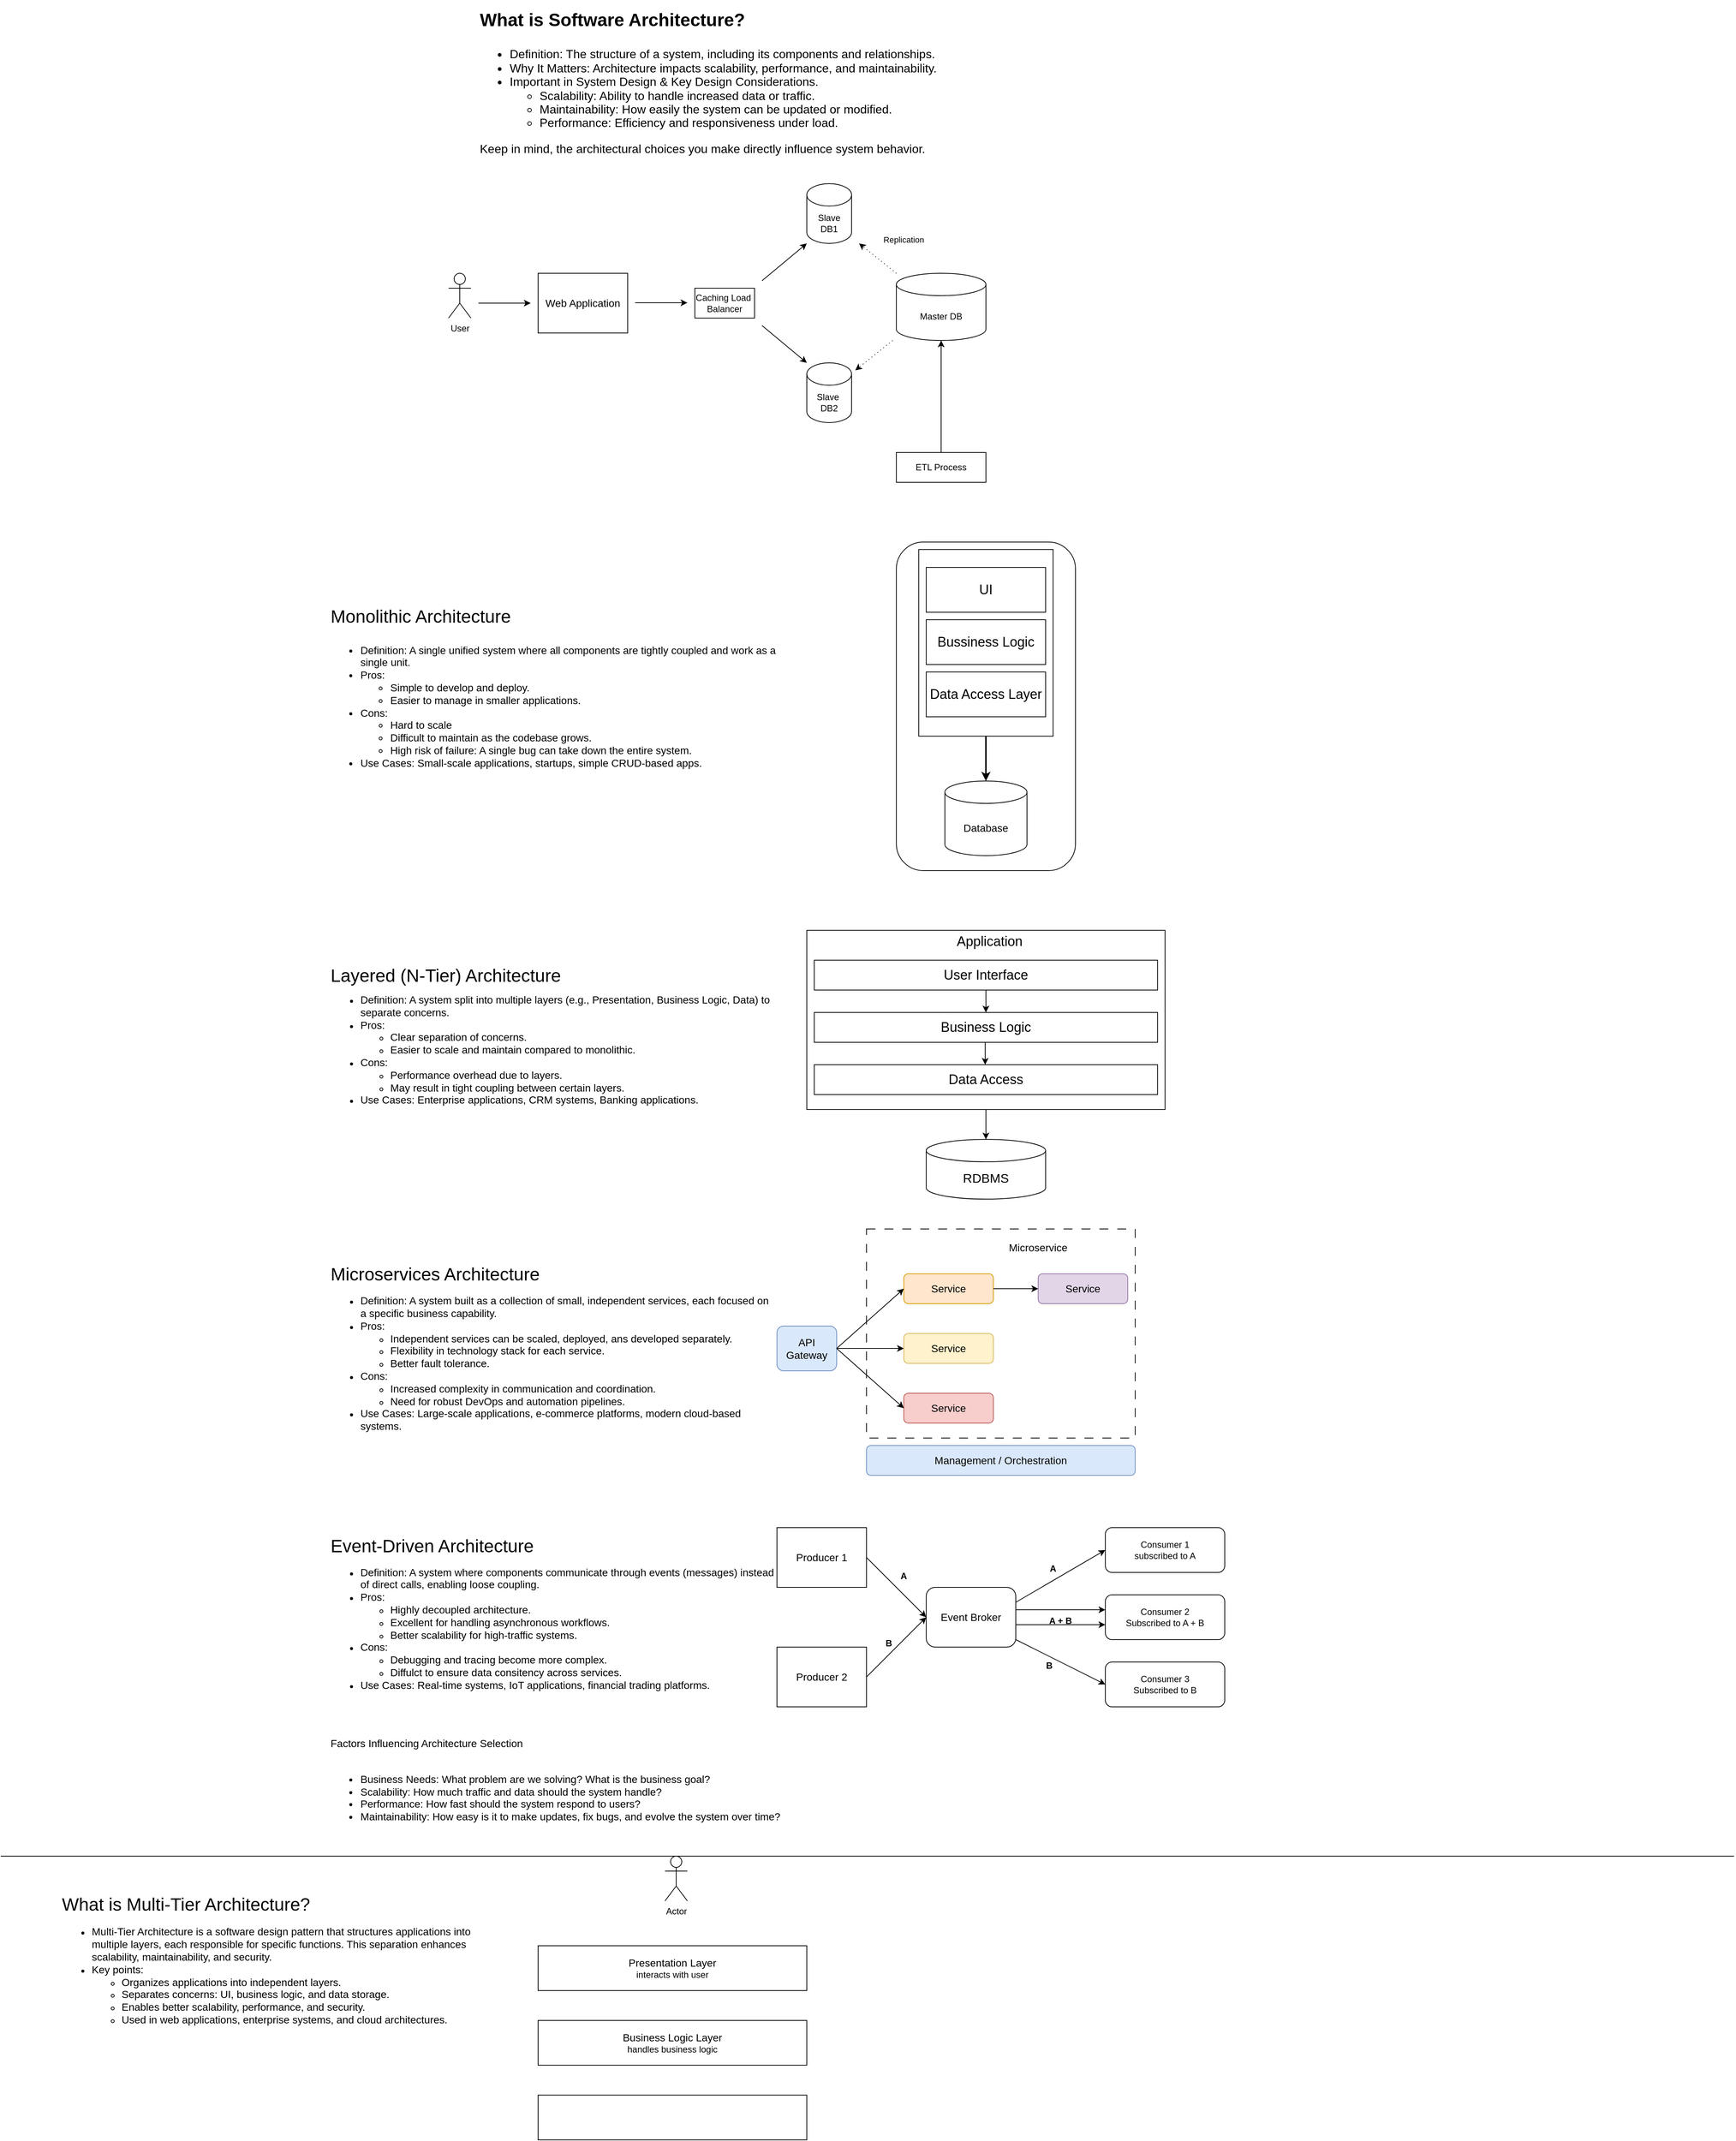 <mxfile version="28.1.0">
  <diagram name="Page-1" id="RwQK2g2WivvjtjlnBLOp">
    <mxGraphModel dx="1880" dy="570" grid="1" gridSize="10" guides="1" tooltips="1" connect="1" arrows="1" fold="1" page="1" pageScale="1" pageWidth="850" pageHeight="1100" math="0" shadow="0">
      <root>
        <mxCell id="0" />
        <mxCell id="1" parent="0" />
        <mxCell id="CFSbIhuwtXft6gbCC_ix-2" value="&lt;p class=&quot;MsoNormal&quot;&gt;&lt;b&gt;&lt;span style=&quot;font-size:18.0pt;line-height:115%&quot;&gt;What is Software Architecture?&lt;/span&gt;&lt;/b&gt;&lt;/p&gt;" style="text;html=1;align=left;verticalAlign=middle;whiteSpace=wrap;rounded=0;" parent="1" vertex="1">
          <mxGeometry x="-80" y="40" width="920" height="40" as="geometry" />
        </mxCell>
        <mxCell id="CFSbIhuwtXft6gbCC_ix-3" value="&lt;br&gt;&lt;div&gt;&lt;span style=&quot;line-height: 115%; font-size: 16px;&quot;&gt;&lt;div style=&quot;&quot;&gt;&lt;ul&gt;&lt;li&gt;Definition: The structure of a system, including its components and relationships.&lt;/li&gt;&lt;li&gt;Why It Matters: Architecture impacts scalability, performance, and maintainability.&lt;/li&gt;&lt;li&gt;Important in System Design &amp;amp; Key Design Considerations.&lt;/li&gt;&lt;ul&gt;&lt;li&gt;Scalability: Ability to handle increased data or traffic.&lt;/li&gt;&lt;li&gt;Maintainability: How easily the system can be updated or modified.&lt;/li&gt;&lt;li&gt;Performance: Efficiency and responsiveness under load.&lt;/li&gt;&lt;/ul&gt;&lt;/ul&gt;&lt;/div&gt;&lt;div style=&quot;&quot;&gt;Keep in mind, the architectural choices you make directly influence system behavior.&lt;/div&gt;&lt;/span&gt;&lt;/div&gt;" style="text;html=1;align=left;verticalAlign=middle;whiteSpace=wrap;rounded=0;" parent="1" vertex="1">
          <mxGeometry x="-80" y="80" width="880" height="150" as="geometry" />
        </mxCell>
        <mxCell id="CFSbIhuwtXft6gbCC_ix-4" value="User" style="shape=umlActor;verticalLabelPosition=bottom;verticalAlign=top;html=1;outlineConnect=0;" parent="1" vertex="1">
          <mxGeometry x="-120" y="400" width="30" height="60" as="geometry" />
        </mxCell>
        <mxCell id="CFSbIhuwtXft6gbCC_ix-5" value="&lt;font style=&quot;font-size: 14px;&quot;&gt;Web Application&lt;/font&gt;" style="rounded=0;whiteSpace=wrap;html=1;" parent="1" vertex="1">
          <mxGeometry y="400" width="120" height="80" as="geometry" />
        </mxCell>
        <mxCell id="CFSbIhuwtXft6gbCC_ix-6" value="" style="endArrow=classic;html=1;rounded=0;" parent="1" edge="1">
          <mxGeometry width="50" height="50" relative="1" as="geometry">
            <mxPoint x="-80" y="440" as="sourcePoint" />
            <mxPoint x="-10" y="440" as="targetPoint" />
          </mxGeometry>
        </mxCell>
        <mxCell id="CFSbIhuwtXft6gbCC_ix-7" value="Caching Load&amp;nbsp;&lt;div&gt;Balancer&lt;/div&gt;" style="rounded=0;whiteSpace=wrap;html=1;" parent="1" vertex="1">
          <mxGeometry x="210" y="420" width="80" height="40" as="geometry" />
        </mxCell>
        <mxCell id="CFSbIhuwtXft6gbCC_ix-8" value="" style="endArrow=classic;html=1;rounded=0;" parent="1" edge="1">
          <mxGeometry width="50" height="50" relative="1" as="geometry">
            <mxPoint x="130" y="439.5" as="sourcePoint" />
            <mxPoint x="200" y="439.5" as="targetPoint" />
          </mxGeometry>
        </mxCell>
        <mxCell id="CFSbIhuwtXft6gbCC_ix-9" value="Slave&lt;div&gt;&lt;span style=&quot;background-color: transparent; color: light-dark(rgb(0, 0, 0), rgb(255, 255, 255));&quot;&gt;DB1&lt;/span&gt;&lt;/div&gt;" style="shape=cylinder3;whiteSpace=wrap;html=1;boundedLbl=1;backgroundOutline=1;size=15;" parent="1" vertex="1">
          <mxGeometry x="360" y="280" width="60" height="80" as="geometry" />
        </mxCell>
        <mxCell id="CFSbIhuwtXft6gbCC_ix-10" value="Slave&amp;nbsp;&lt;div&gt;DB2&lt;/div&gt;" style="shape=cylinder3;whiteSpace=wrap;html=1;boundedLbl=1;backgroundOutline=1;size=15;" parent="1" vertex="1">
          <mxGeometry x="360" y="520" width="60" height="80" as="geometry" />
        </mxCell>
        <mxCell id="CFSbIhuwtXft6gbCC_ix-11" value="" style="endArrow=classic;html=1;rounded=0;" parent="1" edge="1">
          <mxGeometry width="50" height="50" relative="1" as="geometry">
            <mxPoint x="300" y="410" as="sourcePoint" />
            <mxPoint x="360" y="360" as="targetPoint" />
          </mxGeometry>
        </mxCell>
        <mxCell id="CFSbIhuwtXft6gbCC_ix-12" value="" style="endArrow=classic;html=1;rounded=0;" parent="1" edge="1">
          <mxGeometry width="50" height="50" relative="1" as="geometry">
            <mxPoint x="300" y="470" as="sourcePoint" />
            <mxPoint x="360" y="520" as="targetPoint" />
          </mxGeometry>
        </mxCell>
        <mxCell id="CFSbIhuwtXft6gbCC_ix-13" value="Master DB" style="shape=cylinder3;whiteSpace=wrap;html=1;boundedLbl=1;backgroundOutline=1;size=15;" parent="1" vertex="1">
          <mxGeometry x="480" y="400" width="120" height="90" as="geometry" />
        </mxCell>
        <mxCell id="CFSbIhuwtXft6gbCC_ix-14" value="" style="endArrow=classic;html=1;rounded=0;dashed=1;dashPattern=1 4;" parent="1" edge="1">
          <mxGeometry width="50" height="50" relative="1" as="geometry">
            <mxPoint x="480" y="400" as="sourcePoint" />
            <mxPoint x="430" y="360" as="targetPoint" />
          </mxGeometry>
        </mxCell>
        <mxCell id="CFSbIhuwtXft6gbCC_ix-15" value="&lt;font&gt;Replication&lt;/font&gt;" style="text;html=1;align=center;verticalAlign=middle;whiteSpace=wrap;rounded=0;fontSize=11;" parent="1" vertex="1">
          <mxGeometry x="460" y="340" width="60" height="30" as="geometry" />
        </mxCell>
        <mxCell id="CFSbIhuwtXft6gbCC_ix-16" value="" style="endArrow=classic;html=1;rounded=0;dashed=1;dashPattern=1 4;" parent="1" edge="1">
          <mxGeometry width="50" height="50" relative="1" as="geometry">
            <mxPoint x="475" y="490" as="sourcePoint" />
            <mxPoint x="425" y="530" as="targetPoint" />
          </mxGeometry>
        </mxCell>
        <mxCell id="CFSbIhuwtXft6gbCC_ix-17" value="ETL Process" style="rounded=0;whiteSpace=wrap;html=1;" parent="1" vertex="1">
          <mxGeometry x="480" y="640" width="120" height="40" as="geometry" />
        </mxCell>
        <mxCell id="CFSbIhuwtXft6gbCC_ix-18" value="" style="endArrow=classic;html=1;rounded=0;exitX=0.5;exitY=0;exitDx=0;exitDy=0;entryX=0.5;entryY=1;entryDx=0;entryDy=0;entryPerimeter=0;" parent="1" source="CFSbIhuwtXft6gbCC_ix-17" target="CFSbIhuwtXft6gbCC_ix-13" edge="1">
          <mxGeometry width="50" height="50" relative="1" as="geometry">
            <mxPoint x="550" y="540" as="sourcePoint" />
            <mxPoint x="490" y="605" as="targetPoint" />
          </mxGeometry>
        </mxCell>
        <mxCell id="I4dAItv38hqPVrRyuluG-1" value="&lt;font style=&quot;font-size: 24px;&quot;&gt;Monolithic Architecture&amp;nbsp;&lt;/font&gt;" style="text;html=1;align=left;verticalAlign=middle;whiteSpace=wrap;rounded=0;fontSize=17;" vertex="1" parent="1">
          <mxGeometry x="-280" y="840" width="600" height="40" as="geometry" />
        </mxCell>
        <mxCell id="I4dAItv38hqPVrRyuluG-2" value="&lt;ul&gt;&lt;li&gt;&lt;font&gt;Definition: A single unified system where all components are tightly coupled and work as a single unit.&lt;/font&gt;&lt;/li&gt;&lt;li&gt;&lt;font&gt;Pros:&lt;/font&gt;&lt;/li&gt;&lt;ul&gt;&lt;li&gt;&lt;font&gt;Simple to develop and deploy.&lt;/font&gt;&lt;/li&gt;&lt;li&gt;&lt;font&gt;Easier to manage in smaller applications.&lt;/font&gt;&lt;/li&gt;&lt;/ul&gt;&lt;li&gt;&lt;font&gt;Cons:&lt;/font&gt;&lt;/li&gt;&lt;ul&gt;&lt;li&gt;&lt;font&gt;Hard to scale&lt;/font&gt;&lt;/li&gt;&lt;li&gt;&lt;font&gt;Difficult to maintain as the codebase grows.&lt;/font&gt;&lt;/li&gt;&lt;li&gt;&lt;font&gt;High risk of failure: A single bug can take down the entire system.&lt;/font&gt;&lt;/li&gt;&lt;/ul&gt;&lt;li&gt;&lt;font&gt;Use Cases: Small-scale applications, startups, simple CRUD-based apps.&lt;/font&gt;&lt;/li&gt;&lt;/ul&gt;" style="text;html=1;align=left;verticalAlign=middle;whiteSpace=wrap;rounded=0;fontSize=14;" vertex="1" parent="1">
          <mxGeometry x="-280" y="880" width="600" height="200" as="geometry" />
        </mxCell>
        <mxCell id="I4dAItv38hqPVrRyuluG-3" value="" style="rounded=1;whiteSpace=wrap;html=1;" vertex="1" parent="1">
          <mxGeometry x="480" y="760" width="240" height="440" as="geometry" />
        </mxCell>
        <mxCell id="I4dAItv38hqPVrRyuluG-4" value="&lt;font style=&quot;font-size: 14px;&quot;&gt;Database&lt;/font&gt;" style="shape=cylinder3;whiteSpace=wrap;html=1;boundedLbl=1;backgroundOutline=1;size=15;" vertex="1" parent="1">
          <mxGeometry x="545" y="1080" width="110" height="100" as="geometry" />
        </mxCell>
        <mxCell id="I4dAItv38hqPVrRyuluG-5" value="" style="rounded=0;whiteSpace=wrap;html=1;" vertex="1" parent="1">
          <mxGeometry x="510" y="770" width="180" height="250" as="geometry" />
        </mxCell>
        <mxCell id="I4dAItv38hqPVrRyuluG-6" value="" style="endArrow=classic;html=1;rounded=0;entryX=0.5;entryY=0;entryDx=0;entryDy=0;entryPerimeter=0;strokeWidth=2;" edge="1" parent="1" target="I4dAItv38hqPVrRyuluG-4">
          <mxGeometry width="50" height="50" relative="1" as="geometry">
            <mxPoint x="600" y="1020" as="sourcePoint" />
            <mxPoint x="650" y="970" as="targetPoint" />
          </mxGeometry>
        </mxCell>
        <mxCell id="I4dAItv38hqPVrRyuluG-7" value="&lt;font style=&quot;font-size: 18px;&quot;&gt;UI&lt;/font&gt;" style="rounded=0;whiteSpace=wrap;html=1;" vertex="1" parent="1">
          <mxGeometry x="520" y="794" width="160" height="60" as="geometry" />
        </mxCell>
        <mxCell id="I4dAItv38hqPVrRyuluG-8" value="&lt;font style=&quot;font-size: 18px;&quot;&gt;Bussiness Logic&lt;/font&gt;" style="rounded=0;whiteSpace=wrap;html=1;" vertex="1" parent="1">
          <mxGeometry x="520" y="864" width="160" height="60" as="geometry" />
        </mxCell>
        <mxCell id="I4dAItv38hqPVrRyuluG-9" value="&lt;font style=&quot;font-size: 18px;&quot;&gt;Data Access Layer&lt;/font&gt;" style="rounded=0;whiteSpace=wrap;html=1;" vertex="1" parent="1">
          <mxGeometry x="520" y="934" width="160" height="60" as="geometry" />
        </mxCell>
        <mxCell id="I4dAItv38hqPVrRyuluG-10" value="Layered (N-Tier) Architecture" style="text;whiteSpace=wrap;fontSize=24;" vertex="1" parent="1">
          <mxGeometry x="-280" y="1320" width="600" height="40" as="geometry" />
        </mxCell>
        <mxCell id="I4dAItv38hqPVrRyuluG-11" value="&lt;ul&gt;&lt;li&gt;&lt;font style=&quot;font-size: 14px;&quot;&gt;Definition: A system split into multiple layers (e.g., Presentation, Business Logic, Data) to separate concerns.&lt;/font&gt;&lt;/li&gt;&lt;li&gt;&lt;font style=&quot;font-size: 14px;&quot;&gt;Pros:&lt;/font&gt;&lt;/li&gt;&lt;ul&gt;&lt;li&gt;&lt;font style=&quot;&quot;&gt;&lt;span style=&quot;font-size: 14px;&quot;&gt;Clear separation of concerns.&lt;/span&gt;&lt;/font&gt;&lt;/li&gt;&lt;li&gt;&lt;font style=&quot;&quot;&gt;&lt;span style=&quot;font-size: 14px;&quot;&gt;Easier to scale and maintain compared to monolithic.&lt;/span&gt;&lt;/font&gt;&lt;/li&gt;&lt;/ul&gt;&lt;li&gt;&lt;span style=&quot;font-size: 14px;&quot;&gt;Cons:&lt;/span&gt;&lt;/li&gt;&lt;ul&gt;&lt;li&gt;&lt;span style=&quot;font-size: 14px;&quot;&gt;Performance overhead due to layers.&lt;/span&gt;&lt;/li&gt;&lt;li&gt;&lt;span style=&quot;font-size: 14px;&quot;&gt;May result in tight coupling between certain layers.&lt;/span&gt;&lt;/li&gt;&lt;/ul&gt;&lt;li&gt;&lt;span style=&quot;font-size: 14px;&quot;&gt;Use Cases: Enterprise applications, CRM systems, Banking applications.&lt;/span&gt;&lt;/li&gt;&lt;/ul&gt;" style="text;html=1;align=left;verticalAlign=middle;whiteSpace=wrap;rounded=0;" vertex="1" parent="1">
          <mxGeometry x="-280" y="1360" width="600" height="160" as="geometry" />
        </mxCell>
        <mxCell id="I4dAItv38hqPVrRyuluG-12" value="" style="rounded=0;whiteSpace=wrap;html=1;" vertex="1" parent="1">
          <mxGeometry x="360" y="1280" width="480" height="240" as="geometry" />
        </mxCell>
        <mxCell id="I4dAItv38hqPVrRyuluG-13" value="&lt;font style=&quot;font-size: 18px;&quot;&gt;Application&lt;/font&gt;" style="text;html=1;align=center;verticalAlign=middle;whiteSpace=wrap;rounded=0;" vertex="1" parent="1">
          <mxGeometry x="530" y="1280" width="150" height="30" as="geometry" />
        </mxCell>
        <mxCell id="I4dAItv38hqPVrRyuluG-15" value="&lt;font style=&quot;font-size: 18px;&quot;&gt;User Interface&lt;/font&gt;" style="rounded=0;whiteSpace=wrap;html=1;" vertex="1" parent="1">
          <mxGeometry x="370" y="1320" width="460" height="40" as="geometry" />
        </mxCell>
        <mxCell id="I4dAItv38hqPVrRyuluG-16" value="&lt;font style=&quot;font-size: 18px;&quot;&gt;Business Logic&lt;/font&gt;" style="rounded=0;whiteSpace=wrap;html=1;" vertex="1" parent="1">
          <mxGeometry x="370" y="1390" width="460" height="40" as="geometry" />
        </mxCell>
        <mxCell id="I4dAItv38hqPVrRyuluG-17" value="&lt;font style=&quot;font-size: 18px;&quot;&gt;Data Access&lt;/font&gt;" style="rounded=0;whiteSpace=wrap;html=1;" vertex="1" parent="1">
          <mxGeometry x="370" y="1460" width="460" height="40" as="geometry" />
        </mxCell>
        <mxCell id="I4dAItv38hqPVrRyuluG-18" value="" style="endArrow=classic;html=1;rounded=0;entryX=0.5;entryY=0;entryDx=0;entryDy=0;" edge="1" parent="1" target="I4dAItv38hqPVrRyuluG-16">
          <mxGeometry width="50" height="50" relative="1" as="geometry">
            <mxPoint x="600" y="1360" as="sourcePoint" />
            <mxPoint x="650" y="1310" as="targetPoint" />
          </mxGeometry>
        </mxCell>
        <mxCell id="I4dAItv38hqPVrRyuluG-22" value="" style="endArrow=classic;html=1;rounded=0;entryX=0.5;entryY=0;entryDx=0;entryDy=0;" edge="1" parent="1">
          <mxGeometry width="50" height="50" relative="1" as="geometry">
            <mxPoint x="599" y="1430" as="sourcePoint" />
            <mxPoint x="599" y="1460" as="targetPoint" />
          </mxGeometry>
        </mxCell>
        <mxCell id="I4dAItv38hqPVrRyuluG-23" value="&lt;font style=&quot;font-size: 17px;&quot;&gt;RDBMS&lt;/font&gt;" style="shape=cylinder3;whiteSpace=wrap;html=1;boundedLbl=1;backgroundOutline=1;size=15;" vertex="1" parent="1">
          <mxGeometry x="520" y="1560" width="160" height="80" as="geometry" />
        </mxCell>
        <mxCell id="I4dAItv38hqPVrRyuluG-24" value="" style="endArrow=classic;html=1;rounded=0;entryX=0.5;entryY=0;entryDx=0;entryDy=0;entryPerimeter=0;" edge="1" parent="1" target="I4dAItv38hqPVrRyuluG-23">
          <mxGeometry width="50" height="50" relative="1" as="geometry">
            <mxPoint x="600" y="1520" as="sourcePoint" />
            <mxPoint x="650" y="1470" as="targetPoint" />
          </mxGeometry>
        </mxCell>
        <mxCell id="I4dAItv38hqPVrRyuluG-25" value="Microservices Architecture" style="text;whiteSpace=wrap;fontSize=24;" vertex="1" parent="1">
          <mxGeometry x="-280" y="1720" width="600" height="40" as="geometry" />
        </mxCell>
        <mxCell id="I4dAItv38hqPVrRyuluG-26" value="&lt;ul&gt;&lt;li&gt;&lt;font style=&quot;font-size: 14px;&quot;&gt;Definition: A system built as a collection of small, independent services, each focused on a specific business capability.&lt;/font&gt;&lt;/li&gt;&lt;li&gt;&lt;font style=&quot;font-size: 14px;&quot;&gt;Pros:&lt;/font&gt;&lt;/li&gt;&lt;ul&gt;&lt;li&gt;&lt;font style=&quot;&quot;&gt;&lt;span style=&quot;font-size: 14px;&quot;&gt;Independent services can be scaled, deployed, ans developed separately.&lt;/span&gt;&lt;/font&gt;&lt;/li&gt;&lt;li&gt;&lt;font style=&quot;&quot;&gt;&lt;span style=&quot;font-size: 14px;&quot;&gt;Flexibility in technology stack for each service.&lt;/span&gt;&lt;/font&gt;&lt;/li&gt;&lt;li&gt;&lt;font style=&quot;&quot;&gt;&lt;span style=&quot;font-size: 14px;&quot;&gt;Better fault tolerance.&lt;/span&gt;&lt;/font&gt;&lt;/li&gt;&lt;/ul&gt;&lt;li&gt;&lt;span style=&quot;font-size: 14px;&quot;&gt;Cons:&lt;/span&gt;&lt;/li&gt;&lt;ul&gt;&lt;li&gt;&lt;span style=&quot;font-size: 14px;&quot;&gt;Increased complexity in communication and coordination.&lt;/span&gt;&lt;/li&gt;&lt;li&gt;&lt;span style=&quot;font-size: 14px;&quot;&gt;Need for robust DevOps and automation pipelines.&lt;/span&gt;&lt;/li&gt;&lt;/ul&gt;&lt;li&gt;&lt;span style=&quot;font-size: 14px;&quot;&gt;Use Cases: Large-scale applications, e-commerce platforms, modern cloud-based systems.&lt;/span&gt;&lt;/li&gt;&lt;/ul&gt;" style="text;html=1;align=left;verticalAlign=middle;whiteSpace=wrap;rounded=0;" vertex="1" parent="1">
          <mxGeometry x="-280" y="1760" width="600" height="200" as="geometry" />
        </mxCell>
        <mxCell id="I4dAItv38hqPVrRyuluG-27" value="" style="rounded=0;whiteSpace=wrap;html=1;dashed=1;dashPattern=12 12;" vertex="1" parent="1">
          <mxGeometry x="440" y="1680" width="360" height="280" as="geometry" />
        </mxCell>
        <mxCell id="I4dAItv38hqPVrRyuluG-28" value="&lt;font style=&quot;font-size: 14px;&quot;&gt;Microservice&lt;/font&gt;" style="text;html=1;align=center;verticalAlign=middle;whiteSpace=wrap;rounded=0;" vertex="1" parent="1">
          <mxGeometry x="620" y="1690" width="100" height="30" as="geometry" />
        </mxCell>
        <mxCell id="I4dAItv38hqPVrRyuluG-29" value="&lt;font style=&quot;font-size: 14px;&quot;&gt;API&lt;/font&gt;&lt;div&gt;&lt;font style=&quot;font-size: 14px;&quot;&gt;Gateway&lt;/font&gt;&lt;/div&gt;" style="rounded=1;whiteSpace=wrap;html=1;fillColor=#dae8fc;strokeColor=#6c8ebf;" vertex="1" parent="1">
          <mxGeometry x="320" y="1810" width="80" height="60" as="geometry" />
        </mxCell>
        <mxCell id="I4dAItv38hqPVrRyuluG-30" value="&lt;font style=&quot;font-size: 14px;&quot;&gt;Service&lt;/font&gt;" style="rounded=1;whiteSpace=wrap;html=1;fillColor=#ffe6cc;strokeColor=#d79b00;" vertex="1" parent="1">
          <mxGeometry x="490" y="1740" width="120" height="40" as="geometry" />
        </mxCell>
        <mxCell id="I4dAItv38hqPVrRyuluG-31" value="&lt;font style=&quot;font-size: 14px;&quot;&gt;Service&lt;/font&gt;" style="rounded=1;whiteSpace=wrap;html=1;fillColor=#fff2cc;strokeColor=#d6b656;" vertex="1" parent="1">
          <mxGeometry x="490" y="1820" width="120" height="40" as="geometry" />
        </mxCell>
        <mxCell id="I4dAItv38hqPVrRyuluG-32" value="&lt;font style=&quot;font-size: 14px;&quot;&gt;Service&lt;/font&gt;" style="rounded=1;whiteSpace=wrap;html=1;fillColor=#f8cecc;strokeColor=#b85450;" vertex="1" parent="1">
          <mxGeometry x="490" y="1900" width="120" height="40" as="geometry" />
        </mxCell>
        <mxCell id="I4dAItv38hqPVrRyuluG-33" value="&lt;font style=&quot;font-size: 14px;&quot;&gt;Service&lt;/font&gt;" style="rounded=1;whiteSpace=wrap;html=1;fillColor=#e1d5e7;strokeColor=#9673a6;" vertex="1" parent="1">
          <mxGeometry x="670" y="1740" width="120" height="40" as="geometry" />
        </mxCell>
        <mxCell id="I4dAItv38hqPVrRyuluG-34" value="&lt;font style=&quot;font-size: 14px;&quot;&gt;Management / Orchestration&lt;/font&gt;" style="rounded=1;whiteSpace=wrap;html=1;fillColor=#dae8fc;strokeColor=#6c8ebf;" vertex="1" parent="1">
          <mxGeometry x="440" y="1970" width="360" height="40" as="geometry" />
        </mxCell>
        <mxCell id="I4dAItv38hqPVrRyuluG-35" value="" style="endArrow=classic;html=1;rounded=0;entryX=0;entryY=0.5;entryDx=0;entryDy=0;exitX=1;exitY=0.5;exitDx=0;exitDy=0;" edge="1" parent="1" source="I4dAItv38hqPVrRyuluG-29" target="I4dAItv38hqPVrRyuluG-30">
          <mxGeometry width="50" height="50" relative="1" as="geometry">
            <mxPoint x="400" y="1850" as="sourcePoint" />
            <mxPoint x="450" y="1800" as="targetPoint" />
          </mxGeometry>
        </mxCell>
        <mxCell id="I4dAItv38hqPVrRyuluG-36" value="" style="endArrow=classic;html=1;rounded=0;entryX=0;entryY=0.5;entryDx=0;entryDy=0;exitX=1;exitY=0.5;exitDx=0;exitDy=0;" edge="1" parent="1" source="I4dAItv38hqPVrRyuluG-29" target="I4dAItv38hqPVrRyuluG-31">
          <mxGeometry width="50" height="50" relative="1" as="geometry">
            <mxPoint x="420" y="1880" as="sourcePoint" />
            <mxPoint x="470" y="1830" as="targetPoint" />
          </mxGeometry>
        </mxCell>
        <mxCell id="I4dAItv38hqPVrRyuluG-37" value="" style="endArrow=classic;html=1;rounded=0;exitX=1;exitY=0.5;exitDx=0;exitDy=0;entryX=0;entryY=0.5;entryDx=0;entryDy=0;" edge="1" parent="1" source="I4dAItv38hqPVrRyuluG-29" target="I4dAItv38hqPVrRyuluG-32">
          <mxGeometry width="50" height="50" relative="1" as="geometry">
            <mxPoint x="400" y="1920" as="sourcePoint" />
            <mxPoint x="450" y="1870" as="targetPoint" />
          </mxGeometry>
        </mxCell>
        <mxCell id="I4dAItv38hqPVrRyuluG-38" value="" style="endArrow=classic;html=1;rounded=0;entryX=0;entryY=0.5;entryDx=0;entryDy=0;" edge="1" parent="1" target="I4dAItv38hqPVrRyuluG-33">
          <mxGeometry width="50" height="50" relative="1" as="geometry">
            <mxPoint x="610" y="1760" as="sourcePoint" />
            <mxPoint x="660" y="1710" as="targetPoint" />
          </mxGeometry>
        </mxCell>
        <mxCell id="I4dAItv38hqPVrRyuluG-40" value="&lt;font style=&quot;font-size: 24px;&quot;&gt;Event-Driven Architecture&lt;/font&gt;" style="text;html=1;align=left;verticalAlign=middle;whiteSpace=wrap;rounded=0;" vertex="1" parent="1">
          <mxGeometry x="-280" y="2090" width="600" height="30" as="geometry" />
        </mxCell>
        <mxCell id="I4dAItv38hqPVrRyuluG-41" value="&lt;ul&gt;&lt;li&gt;&lt;font style=&quot;font-size: 14px;&quot;&gt;Definition: A system where components communicate through events (messages) instead of direct calls, enabling loose coupling.&lt;/font&gt;&lt;/li&gt;&lt;li&gt;&lt;span style=&quot;font-size: 14px;&quot;&gt;Pros:&lt;/span&gt;&lt;/li&gt;&lt;ul&gt;&lt;li&gt;&lt;span style=&quot;font-size: 14px;&quot;&gt;Highly decoupled architecture.&lt;/span&gt;&lt;/li&gt;&lt;li&gt;&lt;span style=&quot;font-size: 14px;&quot;&gt;Excellent for handling asynchronous workflows.&lt;/span&gt;&lt;/li&gt;&lt;li&gt;&lt;span style=&quot;font-size: 14px;&quot;&gt;Better scalability for high-traffic systems.&lt;/span&gt;&lt;/li&gt;&lt;/ul&gt;&lt;li&gt;&lt;span style=&quot;font-size: 14px;&quot;&gt;Cons:&lt;/span&gt;&lt;/li&gt;&lt;ul&gt;&lt;li&gt;&lt;span style=&quot;font-size: 14px;&quot;&gt;Debugging and tracing become more complex.&lt;/span&gt;&lt;/li&gt;&lt;li&gt;&lt;span style=&quot;font-size: 14px;&quot;&gt;Diffulct to ensure data consitency across services.&lt;/span&gt;&lt;/li&gt;&lt;/ul&gt;&lt;li&gt;&lt;span style=&quot;font-size: 14px;&quot;&gt;Use Cases: Real-time systems, IoT applications, financial trading platforms.&lt;/span&gt;&lt;/li&gt;&lt;/ul&gt;" style="text;html=1;align=left;verticalAlign=middle;whiteSpace=wrap;rounded=0;" vertex="1" parent="1">
          <mxGeometry x="-280" y="2120" width="600" height="190" as="geometry" />
        </mxCell>
        <mxCell id="I4dAItv38hqPVrRyuluG-42" value="&lt;font style=&quot;font-size: 14px;&quot;&gt;Producer 1&lt;/font&gt;" style="rounded=0;whiteSpace=wrap;html=1;" vertex="1" parent="1">
          <mxGeometry x="320" y="2080" width="120" height="80" as="geometry" />
        </mxCell>
        <mxCell id="I4dAItv38hqPVrRyuluG-43" value="&lt;font style=&quot;font-size: 14px;&quot;&gt;Producer 2&lt;/font&gt;" style="rounded=0;whiteSpace=wrap;html=1;" vertex="1" parent="1">
          <mxGeometry x="320" y="2240" width="120" height="80" as="geometry" />
        </mxCell>
        <mxCell id="I4dAItv38hqPVrRyuluG-44" value="&lt;font style=&quot;font-size: 14px;&quot;&gt;Event Broker&lt;/font&gt;" style="rounded=1;whiteSpace=wrap;html=1;" vertex="1" parent="1">
          <mxGeometry x="520" y="2160" width="120" height="80" as="geometry" />
        </mxCell>
        <mxCell id="I4dAItv38hqPVrRyuluG-45" value="" style="endArrow=classic;html=1;rounded=0;entryX=0;entryY=0.5;entryDx=0;entryDy=0;" edge="1" parent="1" target="I4dAItv38hqPVrRyuluG-44">
          <mxGeometry width="50" height="50" relative="1" as="geometry">
            <mxPoint x="440" y="2120" as="sourcePoint" />
            <mxPoint x="490" y="2070" as="targetPoint" />
          </mxGeometry>
        </mxCell>
        <mxCell id="I4dAItv38hqPVrRyuluG-46" value="" style="endArrow=classic;html=1;rounded=0;entryX=0;entryY=0.5;entryDx=0;entryDy=0;" edge="1" parent="1" target="I4dAItv38hqPVrRyuluG-44">
          <mxGeometry width="50" height="50" relative="1" as="geometry">
            <mxPoint x="440" y="2280" as="sourcePoint" />
            <mxPoint x="490" y="2230" as="targetPoint" />
          </mxGeometry>
        </mxCell>
        <mxCell id="I4dAItv38hqPVrRyuluG-47" value="Consumer 1&lt;br&gt;subscribed to A" style="rounded=1;whiteSpace=wrap;html=1;" vertex="1" parent="1">
          <mxGeometry x="760" y="2080" width="160" height="60" as="geometry" />
        </mxCell>
        <mxCell id="I4dAItv38hqPVrRyuluG-48" value="Consumer 2&lt;br&gt;Subscribed to A + B" style="rounded=1;whiteSpace=wrap;html=1;" vertex="1" parent="1">
          <mxGeometry x="760" y="2170" width="160" height="60" as="geometry" />
        </mxCell>
        <mxCell id="I4dAItv38hqPVrRyuluG-49" value="Consumer 3&lt;br&gt;Subscribed to B" style="rounded=1;whiteSpace=wrap;html=1;" vertex="1" parent="1">
          <mxGeometry x="760" y="2260" width="160" height="60" as="geometry" />
        </mxCell>
        <mxCell id="I4dAItv38hqPVrRyuluG-50" value="&lt;b&gt;A&lt;/b&gt;" style="text;html=1;align=center;verticalAlign=middle;whiteSpace=wrap;rounded=0;" vertex="1" parent="1">
          <mxGeometry x="460" y="2130" width="60" height="30" as="geometry" />
        </mxCell>
        <mxCell id="I4dAItv38hqPVrRyuluG-51" value="&lt;b&gt;B&lt;/b&gt;" style="text;html=1;align=center;verticalAlign=middle;whiteSpace=wrap;rounded=0;" vertex="1" parent="1">
          <mxGeometry x="440" y="2220" width="60" height="30" as="geometry" />
        </mxCell>
        <mxCell id="I4dAItv38hqPVrRyuluG-53" value="" style="endArrow=classic;html=1;rounded=0;entryX=0;entryY=0.5;entryDx=0;entryDy=0;exitX=1;exitY=0.25;exitDx=0;exitDy=0;" edge="1" parent="1" source="I4dAItv38hqPVrRyuluG-44" target="I4dAItv38hqPVrRyuluG-47">
          <mxGeometry width="50" height="50" relative="1" as="geometry">
            <mxPoint x="640" y="2200" as="sourcePoint" />
            <mxPoint x="690" y="2150" as="targetPoint" />
          </mxGeometry>
        </mxCell>
        <mxCell id="I4dAItv38hqPVrRyuluG-54" value="&lt;b&gt;A&lt;/b&gt;" style="text;html=1;align=center;verticalAlign=middle;whiteSpace=wrap;rounded=0;" vertex="1" parent="1">
          <mxGeometry x="660" y="2120" width="60" height="30" as="geometry" />
        </mxCell>
        <mxCell id="I4dAItv38hqPVrRyuluG-55" value="" style="endArrow=classic;html=1;rounded=0;entryX=0;entryY=0.5;entryDx=0;entryDy=0;" edge="1" parent="1">
          <mxGeometry width="50" height="50" relative="1" as="geometry">
            <mxPoint x="640" y="2190" as="sourcePoint" />
            <mxPoint x="760" y="2190" as="targetPoint" />
          </mxGeometry>
        </mxCell>
        <mxCell id="I4dAItv38hqPVrRyuluG-56" value="" style="endArrow=classic;html=1;rounded=0;entryX=0;entryY=0.5;entryDx=0;entryDy=0;" edge="1" parent="1">
          <mxGeometry width="50" height="50" relative="1" as="geometry">
            <mxPoint x="640" y="2210" as="sourcePoint" />
            <mxPoint x="760" y="2210" as="targetPoint" />
          </mxGeometry>
        </mxCell>
        <mxCell id="I4dAItv38hqPVrRyuluG-57" value="" style="endArrow=classic;html=1;rounded=0;entryX=0;entryY=0.5;entryDx=0;entryDy=0;exitX=1;exitY=0.25;exitDx=0;exitDy=0;" edge="1" parent="1" target="I4dAItv38hqPVrRyuluG-49">
          <mxGeometry width="50" height="50" relative="1" as="geometry">
            <mxPoint x="640" y="2230" as="sourcePoint" />
            <mxPoint x="760" y="2160" as="targetPoint" />
          </mxGeometry>
        </mxCell>
        <mxCell id="I4dAItv38hqPVrRyuluG-58" value="&lt;b&gt;B&lt;/b&gt;" style="text;html=1;align=center;verticalAlign=middle;whiteSpace=wrap;rounded=0;" vertex="1" parent="1">
          <mxGeometry x="655" y="2250" width="60" height="30" as="geometry" />
        </mxCell>
        <mxCell id="I4dAItv38hqPVrRyuluG-59" value="&lt;b&gt;A + B&lt;/b&gt;" style="text;html=1;align=center;verticalAlign=middle;whiteSpace=wrap;rounded=0;" vertex="1" parent="1">
          <mxGeometry x="670" y="2190" width="60" height="30" as="geometry" />
        </mxCell>
        <mxCell id="I4dAItv38hqPVrRyuluG-60" value="Factors Influencing Architecture Selection&lt;div&gt;&lt;br&gt;&lt;/div&gt;&lt;div&gt;&lt;ul&gt;&lt;li&gt;Business Needs: What problem are we solving? What is the business goal?&lt;/li&gt;&lt;li&gt;Scalability: How much traffic and data should the system handle?&lt;/li&gt;&lt;li&gt;Performance: How fast should the system respond to users?&lt;/li&gt;&lt;li&gt;Maintainability: How easy is it to make updates, fix bugs, and evolve the system over time?&lt;/li&gt;&lt;/ul&gt;&lt;/div&gt;" style="text;html=1;align=left;verticalAlign=middle;whiteSpace=wrap;rounded=0;fontSize=14;" vertex="1" parent="1">
          <mxGeometry x="-280" y="2370" width="640" height="110" as="geometry" />
        </mxCell>
        <mxCell id="I4dAItv38hqPVrRyuluG-61" value="" style="endArrow=none;html=1;rounded=0;" edge="1" parent="1">
          <mxGeometry width="50" height="50" relative="1" as="geometry">
            <mxPoint x="-720" y="2520" as="sourcePoint" />
            <mxPoint x="1602.4" y="2520" as="targetPoint" />
          </mxGeometry>
        </mxCell>
        <mxCell id="I4dAItv38hqPVrRyuluG-63" value="What is Multi-Tier Architecture?" style="text;html=1;align=left;verticalAlign=middle;whiteSpace=wrap;rounded=0;fontSize=24;" vertex="1" parent="1">
          <mxGeometry x="-640" y="2570" width="560" height="30" as="geometry" />
        </mxCell>
        <mxCell id="I4dAItv38hqPVrRyuluG-64" value="&lt;ul&gt;&lt;li&gt;&lt;span style=&quot;font-size: 14px;&quot;&gt;Multi-Tier Architecture is a software design pattern that structures applications into multiple layers, each responsible for specific functions. This separation enhances scalability,&amp;nbsp;&lt;/span&gt;&lt;font style=&quot;font-size: 14px;&quot;&gt;maintainability, and security.&lt;/font&gt;&lt;/li&gt;&lt;li&gt;&lt;font style=&quot;font-size: 14px;&quot;&gt;Key points:&lt;/font&gt;&lt;/li&gt;&lt;ul&gt;&lt;li&gt;&lt;font style=&quot;&quot;&gt;&lt;span style=&quot;font-size: 14px;&quot;&gt;Organizes applications into independent layers.&lt;/span&gt;&lt;/font&gt;&lt;/li&gt;&lt;li&gt;&lt;font style=&quot;&quot;&gt;&lt;span style=&quot;font-size: 14px;&quot;&gt;Separates concerns: UI, business logic, and data storage.&lt;/span&gt;&lt;/font&gt;&lt;/li&gt;&lt;li&gt;&lt;font style=&quot;&quot;&gt;&lt;span style=&quot;font-size: 14px;&quot;&gt;Enables better scalability, performance, and security.&lt;/span&gt;&lt;/font&gt;&lt;/li&gt;&lt;li&gt;&lt;font style=&quot;&quot;&gt;&lt;span style=&quot;font-size: 14px;&quot;&gt;Used in web applications, enterprise systems, and cloud architectures.&lt;/span&gt;&lt;/font&gt;&lt;/li&gt;&lt;/ul&gt;&lt;/ul&gt;" style="text;html=1;align=left;verticalAlign=middle;whiteSpace=wrap;rounded=0;" vertex="1" parent="1">
          <mxGeometry x="-640" y="2600" width="560" height="160" as="geometry" />
        </mxCell>
        <mxCell id="I4dAItv38hqPVrRyuluG-65" value="Actor" style="shape=umlActor;verticalLabelPosition=bottom;verticalAlign=top;html=1;outlineConnect=0;" vertex="1" parent="1">
          <mxGeometry x="170" y="2520" width="30" height="60" as="geometry" />
        </mxCell>
        <mxCell id="I4dAItv38hqPVrRyuluG-68" value="&lt;font style=&quot;font-size: 14px;&quot;&gt;Presentation Layer&lt;/font&gt;&lt;br&gt;interacts with user" style="rounded=0;whiteSpace=wrap;html=1;" vertex="1" parent="1">
          <mxGeometry y="2640" width="360" height="60" as="geometry" />
        </mxCell>
        <mxCell id="I4dAItv38hqPVrRyuluG-69" value="&lt;font style=&quot;font-size: 14px;&quot;&gt;Business Logic Layer&lt;/font&gt;&lt;div&gt;handles business logic&lt;/div&gt;" style="rounded=0;whiteSpace=wrap;html=1;" vertex="1" parent="1">
          <mxGeometry y="2740" width="360" height="60" as="geometry" />
        </mxCell>
        <mxCell id="I4dAItv38hqPVrRyuluG-70" value="" style="rounded=0;whiteSpace=wrap;html=1;" vertex="1" parent="1">
          <mxGeometry y="2840" width="360" height="60" as="geometry" />
        </mxCell>
      </root>
    </mxGraphModel>
  </diagram>
</mxfile>
